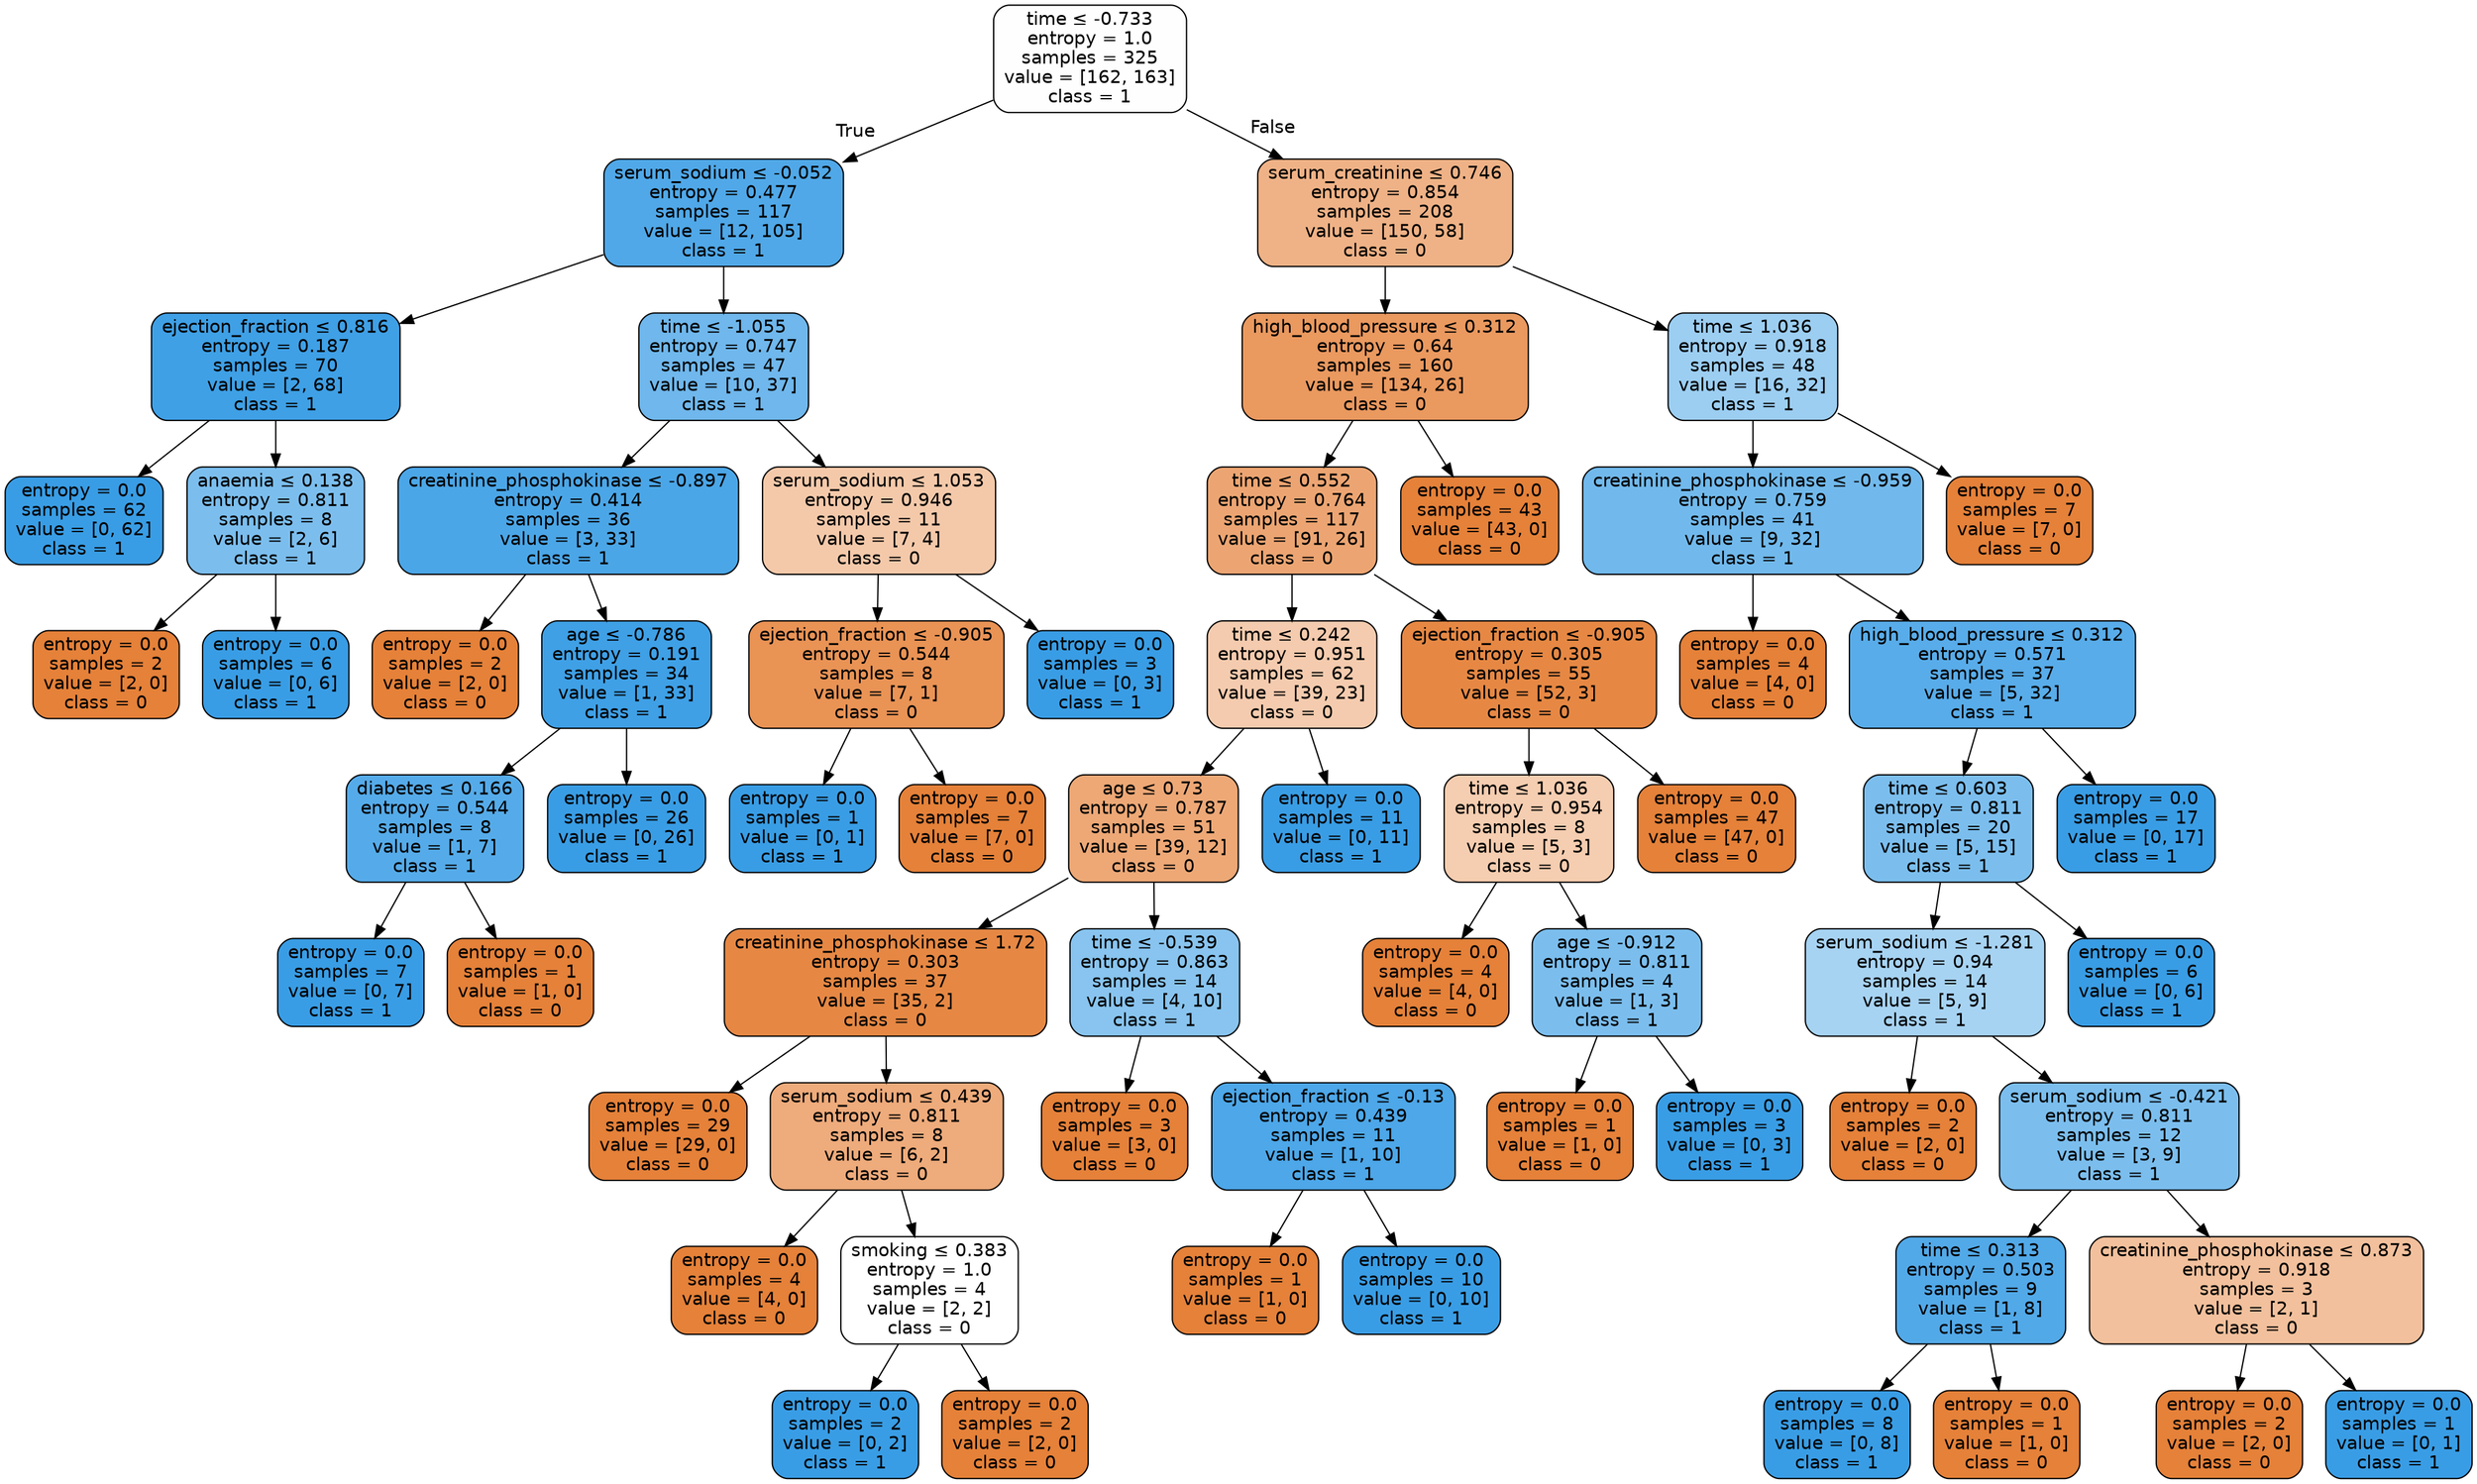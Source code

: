 digraph Tree {
node [shape=box, style="filled, rounded", color="black", fontname=helvetica] ;
edge [fontname=helvetica] ;
0 [label=<time &le; -0.733<br/>entropy = 1.0<br/>samples = 325<br/>value = [162, 163]<br/>class = 1>, fillcolor="#fefeff"] ;
1 [label=<serum_sodium &le; -0.052<br/>entropy = 0.477<br/>samples = 117<br/>value = [12, 105]<br/>class = 1>, fillcolor="#50a8e8"] ;
0 -> 1 [labeldistance=2.5, labelangle=45, headlabel="True"] ;
2 [label=<ejection_fraction &le; 0.816<br/>entropy = 0.187<br/>samples = 70<br/>value = [2, 68]<br/>class = 1>, fillcolor="#3fa0e6"] ;
1 -> 2 ;
3 [label=<entropy = 0.0<br/>samples = 62<br/>value = [0, 62]<br/>class = 1>, fillcolor="#399de5"] ;
2 -> 3 ;
4 [label=<anaemia &le; 0.138<br/>entropy = 0.811<br/>samples = 8<br/>value = [2, 6]<br/>class = 1>, fillcolor="#7bbeee"] ;
2 -> 4 ;
5 [label=<entropy = 0.0<br/>samples = 2<br/>value = [2, 0]<br/>class = 0>, fillcolor="#e58139"] ;
4 -> 5 ;
6 [label=<entropy = 0.0<br/>samples = 6<br/>value = [0, 6]<br/>class = 1>, fillcolor="#399de5"] ;
4 -> 6 ;
7 [label=<time &le; -1.055<br/>entropy = 0.747<br/>samples = 47<br/>value = [10, 37]<br/>class = 1>, fillcolor="#6fb7ec"] ;
1 -> 7 ;
8 [label=<creatinine_phosphokinase &le; -0.897<br/>entropy = 0.414<br/>samples = 36<br/>value = [3, 33]<br/>class = 1>, fillcolor="#4ba6e7"] ;
7 -> 8 ;
9 [label=<entropy = 0.0<br/>samples = 2<br/>value = [2, 0]<br/>class = 0>, fillcolor="#e58139"] ;
8 -> 9 ;
10 [label=<age &le; -0.786<br/>entropy = 0.191<br/>samples = 34<br/>value = [1, 33]<br/>class = 1>, fillcolor="#3fa0e6"] ;
8 -> 10 ;
11 [label=<diabetes &le; 0.166<br/>entropy = 0.544<br/>samples = 8<br/>value = [1, 7]<br/>class = 1>, fillcolor="#55abe9"] ;
10 -> 11 ;
12 [label=<entropy = 0.0<br/>samples = 7<br/>value = [0, 7]<br/>class = 1>, fillcolor="#399de5"] ;
11 -> 12 ;
13 [label=<entropy = 0.0<br/>samples = 1<br/>value = [1, 0]<br/>class = 0>, fillcolor="#e58139"] ;
11 -> 13 ;
14 [label=<entropy = 0.0<br/>samples = 26<br/>value = [0, 26]<br/>class = 1>, fillcolor="#399de5"] ;
10 -> 14 ;
15 [label=<serum_sodium &le; 1.053<br/>entropy = 0.946<br/>samples = 11<br/>value = [7, 4]<br/>class = 0>, fillcolor="#f4c9aa"] ;
7 -> 15 ;
16 [label=<ejection_fraction &le; -0.905<br/>entropy = 0.544<br/>samples = 8<br/>value = [7, 1]<br/>class = 0>, fillcolor="#e99355"] ;
15 -> 16 ;
17 [label=<entropy = 0.0<br/>samples = 1<br/>value = [0, 1]<br/>class = 1>, fillcolor="#399de5"] ;
16 -> 17 ;
18 [label=<entropy = 0.0<br/>samples = 7<br/>value = [7, 0]<br/>class = 0>, fillcolor="#e58139"] ;
16 -> 18 ;
19 [label=<entropy = 0.0<br/>samples = 3<br/>value = [0, 3]<br/>class = 1>, fillcolor="#399de5"] ;
15 -> 19 ;
20 [label=<serum_creatinine &le; 0.746<br/>entropy = 0.854<br/>samples = 208<br/>value = [150, 58]<br/>class = 0>, fillcolor="#efb286"] ;
0 -> 20 [labeldistance=2.5, labelangle=-45, headlabel="False"] ;
21 [label=<high_blood_pressure &le; 0.312<br/>entropy = 0.64<br/>samples = 160<br/>value = [134, 26]<br/>class = 0>, fillcolor="#ea995f"] ;
20 -> 21 ;
22 [label=<time &le; 0.552<br/>entropy = 0.764<br/>samples = 117<br/>value = [91, 26]<br/>class = 0>, fillcolor="#eca572"] ;
21 -> 22 ;
23 [label=<time &le; 0.242<br/>entropy = 0.951<br/>samples = 62<br/>value = [39, 23]<br/>class = 0>, fillcolor="#f4cbae"] ;
22 -> 23 ;
24 [label=<age &le; 0.73<br/>entropy = 0.787<br/>samples = 51<br/>value = [39, 12]<br/>class = 0>, fillcolor="#eda876"] ;
23 -> 24 ;
25 [label=<creatinine_phosphokinase &le; 1.72<br/>entropy = 0.303<br/>samples = 37<br/>value = [35, 2]<br/>class = 0>, fillcolor="#e68844"] ;
24 -> 25 ;
26 [label=<entropy = 0.0<br/>samples = 29<br/>value = [29, 0]<br/>class = 0>, fillcolor="#e58139"] ;
25 -> 26 ;
27 [label=<serum_sodium &le; 0.439<br/>entropy = 0.811<br/>samples = 8<br/>value = [6, 2]<br/>class = 0>, fillcolor="#eeab7b"] ;
25 -> 27 ;
28 [label=<entropy = 0.0<br/>samples = 4<br/>value = [4, 0]<br/>class = 0>, fillcolor="#e58139"] ;
27 -> 28 ;
29 [label=<smoking &le; 0.383<br/>entropy = 1.0<br/>samples = 4<br/>value = [2, 2]<br/>class = 0>, fillcolor="#ffffff"] ;
27 -> 29 ;
30 [label=<entropy = 0.0<br/>samples = 2<br/>value = [0, 2]<br/>class = 1>, fillcolor="#399de5"] ;
29 -> 30 ;
31 [label=<entropy = 0.0<br/>samples = 2<br/>value = [2, 0]<br/>class = 0>, fillcolor="#e58139"] ;
29 -> 31 ;
32 [label=<time &le; -0.539<br/>entropy = 0.863<br/>samples = 14<br/>value = [4, 10]<br/>class = 1>, fillcolor="#88c4ef"] ;
24 -> 32 ;
33 [label=<entropy = 0.0<br/>samples = 3<br/>value = [3, 0]<br/>class = 0>, fillcolor="#e58139"] ;
32 -> 33 ;
34 [label=<ejection_fraction &le; -0.13<br/>entropy = 0.439<br/>samples = 11<br/>value = [1, 10]<br/>class = 1>, fillcolor="#4da7e8"] ;
32 -> 34 ;
35 [label=<entropy = 0.0<br/>samples = 1<br/>value = [1, 0]<br/>class = 0>, fillcolor="#e58139"] ;
34 -> 35 ;
36 [label=<entropy = 0.0<br/>samples = 10<br/>value = [0, 10]<br/>class = 1>, fillcolor="#399de5"] ;
34 -> 36 ;
37 [label=<entropy = 0.0<br/>samples = 11<br/>value = [0, 11]<br/>class = 1>, fillcolor="#399de5"] ;
23 -> 37 ;
38 [label=<ejection_fraction &le; -0.905<br/>entropy = 0.305<br/>samples = 55<br/>value = [52, 3]<br/>class = 0>, fillcolor="#e68844"] ;
22 -> 38 ;
39 [label=<time &le; 1.036<br/>entropy = 0.954<br/>samples = 8<br/>value = [5, 3]<br/>class = 0>, fillcolor="#f5cdb0"] ;
38 -> 39 ;
40 [label=<entropy = 0.0<br/>samples = 4<br/>value = [4, 0]<br/>class = 0>, fillcolor="#e58139"] ;
39 -> 40 ;
41 [label=<age &le; -0.912<br/>entropy = 0.811<br/>samples = 4<br/>value = [1, 3]<br/>class = 1>, fillcolor="#7bbeee"] ;
39 -> 41 ;
42 [label=<entropy = 0.0<br/>samples = 1<br/>value = [1, 0]<br/>class = 0>, fillcolor="#e58139"] ;
41 -> 42 ;
43 [label=<entropy = 0.0<br/>samples = 3<br/>value = [0, 3]<br/>class = 1>, fillcolor="#399de5"] ;
41 -> 43 ;
44 [label=<entropy = 0.0<br/>samples = 47<br/>value = [47, 0]<br/>class = 0>, fillcolor="#e58139"] ;
38 -> 44 ;
45 [label=<entropy = 0.0<br/>samples = 43<br/>value = [43, 0]<br/>class = 0>, fillcolor="#e58139"] ;
21 -> 45 ;
46 [label=<time &le; 1.036<br/>entropy = 0.918<br/>samples = 48<br/>value = [16, 32]<br/>class = 1>, fillcolor="#9ccef2"] ;
20 -> 46 ;
47 [label=<creatinine_phosphokinase &le; -0.959<br/>entropy = 0.759<br/>samples = 41<br/>value = [9, 32]<br/>class = 1>, fillcolor="#71b9ec"] ;
46 -> 47 ;
48 [label=<entropy = 0.0<br/>samples = 4<br/>value = [4, 0]<br/>class = 0>, fillcolor="#e58139"] ;
47 -> 48 ;
49 [label=<high_blood_pressure &le; 0.312<br/>entropy = 0.571<br/>samples = 37<br/>value = [5, 32]<br/>class = 1>, fillcolor="#58ace9"] ;
47 -> 49 ;
50 [label=<time &le; 0.603<br/>entropy = 0.811<br/>samples = 20<br/>value = [5, 15]<br/>class = 1>, fillcolor="#7bbeee"] ;
49 -> 50 ;
51 [label=<serum_sodium &le; -1.281<br/>entropy = 0.94<br/>samples = 14<br/>value = [5, 9]<br/>class = 1>, fillcolor="#a7d3f3"] ;
50 -> 51 ;
52 [label=<entropy = 0.0<br/>samples = 2<br/>value = [2, 0]<br/>class = 0>, fillcolor="#e58139"] ;
51 -> 52 ;
53 [label=<serum_sodium &le; -0.421<br/>entropy = 0.811<br/>samples = 12<br/>value = [3, 9]<br/>class = 1>, fillcolor="#7bbeee"] ;
51 -> 53 ;
54 [label=<time &le; 0.313<br/>entropy = 0.503<br/>samples = 9<br/>value = [1, 8]<br/>class = 1>, fillcolor="#52a9e8"] ;
53 -> 54 ;
55 [label=<entropy = 0.0<br/>samples = 8<br/>value = [0, 8]<br/>class = 1>, fillcolor="#399de5"] ;
54 -> 55 ;
56 [label=<entropy = 0.0<br/>samples = 1<br/>value = [1, 0]<br/>class = 0>, fillcolor="#e58139"] ;
54 -> 56 ;
57 [label=<creatinine_phosphokinase &le; 0.873<br/>entropy = 0.918<br/>samples = 3<br/>value = [2, 1]<br/>class = 0>, fillcolor="#f2c09c"] ;
53 -> 57 ;
58 [label=<entropy = 0.0<br/>samples = 2<br/>value = [2, 0]<br/>class = 0>, fillcolor="#e58139"] ;
57 -> 58 ;
59 [label=<entropy = 0.0<br/>samples = 1<br/>value = [0, 1]<br/>class = 1>, fillcolor="#399de5"] ;
57 -> 59 ;
60 [label=<entropy = 0.0<br/>samples = 6<br/>value = [0, 6]<br/>class = 1>, fillcolor="#399de5"] ;
50 -> 60 ;
61 [label=<entropy = 0.0<br/>samples = 17<br/>value = [0, 17]<br/>class = 1>, fillcolor="#399de5"] ;
49 -> 61 ;
62 [label=<entropy = 0.0<br/>samples = 7<br/>value = [7, 0]<br/>class = 0>, fillcolor="#e58139"] ;
46 -> 62 ;
}